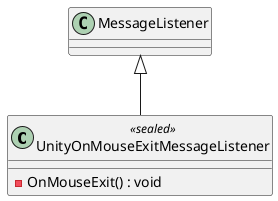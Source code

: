 @startuml
class UnityOnMouseExitMessageListener <<sealed>> {
    - OnMouseExit() : void
}
MessageListener <|-- UnityOnMouseExitMessageListener
@enduml
